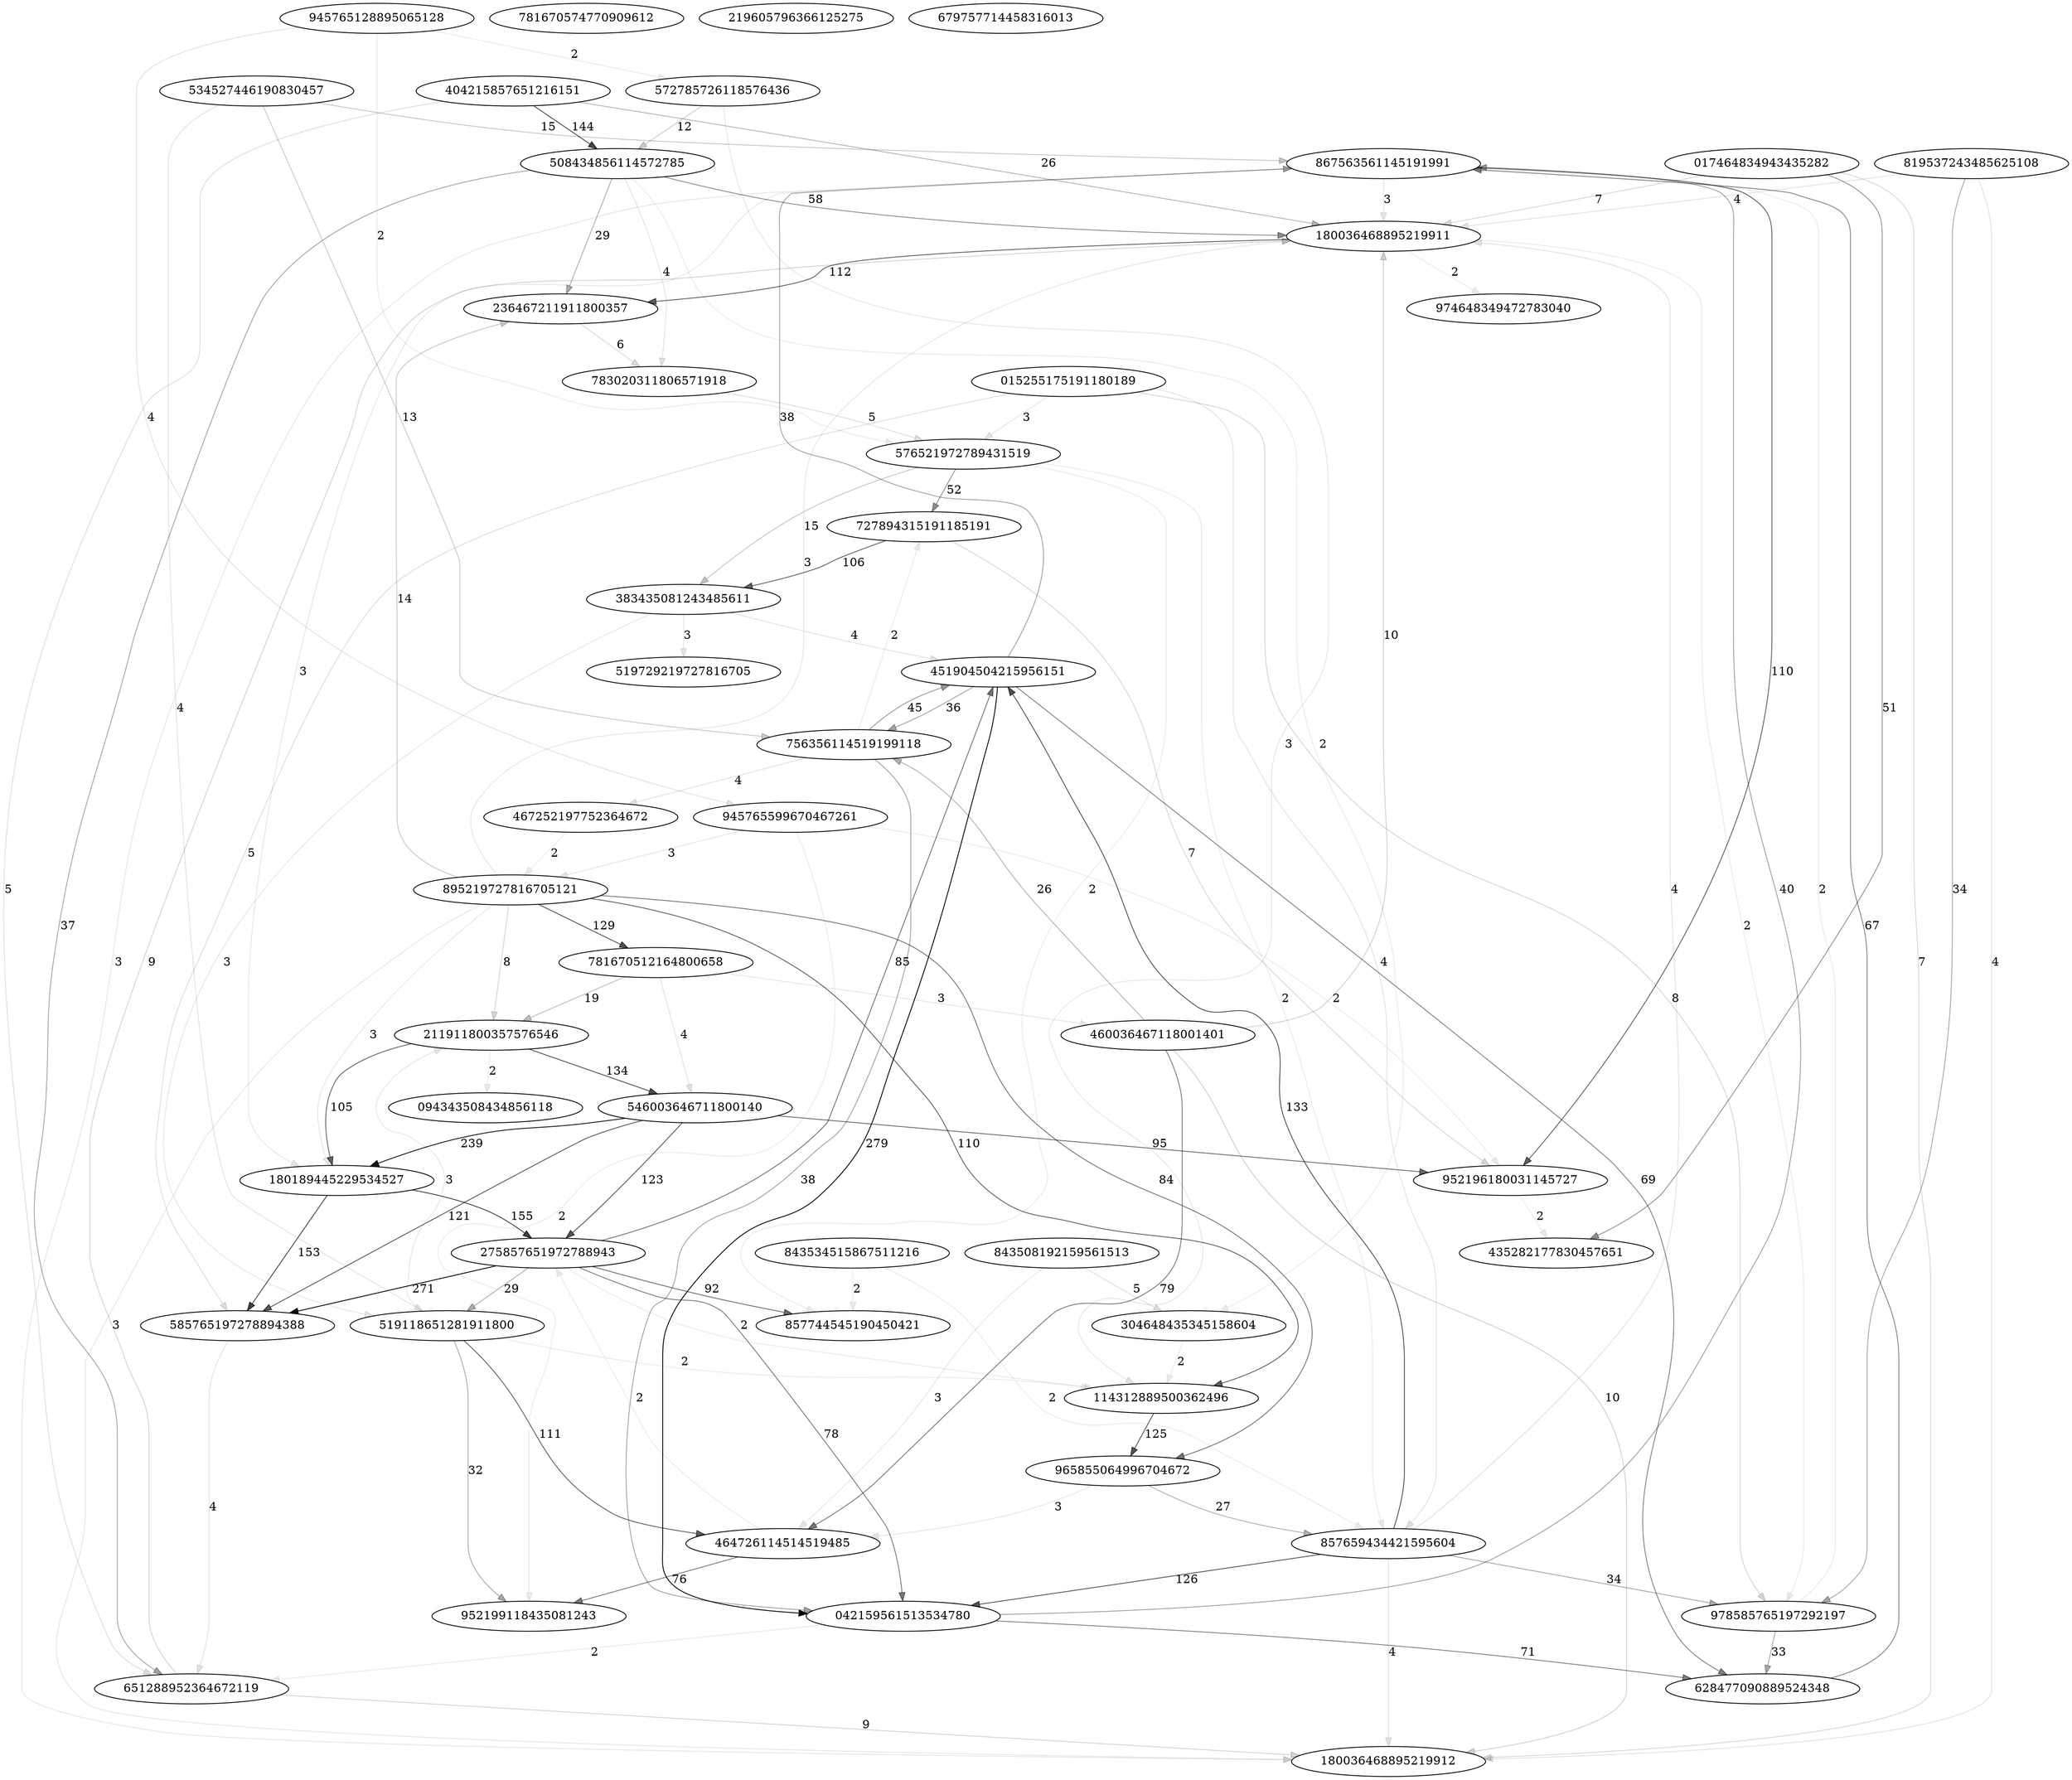 digraph {
	867563561145191991
	781670512164800658
	945765599670467261
	275857651972788943
	304648435345158604
	843534515867511216
	464726114514519485
	585765197278894388
	042159561513534780
	180036468895219911
	783020311806571918
	727894315191185191
	383435081243485611
	781670574770909612
	978585765197292197
	756356114519199118
	017464834943435282
	508434856114572785
	219605796366125275
	572785726118576436
	404215857651216151
	114312889500362496
	094343508434856118
	534527446190830457
	467252197752364672
	451904504215956151
	843508192159561513
	519118651281911800
	236467211911800357
	576521972789431519
	857744545190450421
	015255175191180189
	519729219727816705
	211911800357576546
	952196180031145727
	679757714458316013
	546003646711800140
	895219727816705121
	180189445229534527
	435282177830457651
	945765128895065128
	651288952364672119
	180036468895219912
	857659434421595604
	819537243485625108
	974648349472783040
	460036467118001401
	952199118435081243
	965855064996704672
	628477090889524348
	867563561145191991 -> 180036468895219911 [label=3 color="#0000001a"]
	867563561145191991 -> 952196180031145727 [label=110 color="#000000a0"]
	867563561145191991 -> 180189445229534527 [label=3 color="#0000001a"]
	867563561145191991 -> 180036468895219912 [label=3 color="#0000001a"]
	781670512164800658 -> 211911800357576546 [label=19 color="#00000042"]
	781670512164800658 -> 546003646711800140 [label=4 color="#0000001e"]
	781670512164800658 -> 460036467118001401 [label=3 color="#0000001a"]
	945765599670467261 -> 952196180031145727 [label=2 color="#00000015"]
	945765599670467261 -> 895219727816705121 [label=3 color="#0000001a"]
	945765599670467261 -> 952199118435081243 [label=2 color="#00000015"]
	275857651972788943 -> 585765197278894388 [label=271 color="#000000fb"]
	275857651972788943 -> 042159561513534780 [label=78 color="#00000086"]
	275857651972788943 -> 114312889500362496 [label=2 color="#00000015"]
	275857651972788943 -> 451904504215956151 [label=85 color="#0000008c"]
	275857651972788943 -> 519118651281911800 [label=29 color="#00000052"]
	275857651972788943 -> 857744545190450421 [label=92 color="#00000092"]
	304648435345158604 -> 114312889500362496 [label=2 color="#00000015"]
	843534515867511216 -> 857744545190450421 [label=2 color="#00000015"]
	843534515867511216 -> 857659434421595604 [label=2 color="#00000015"]
	464726114514519485 -> 275857651972788943 [label=2 color="#00000015"]
	464726114514519485 -> 952199118435081243 [label=76 color="#00000085"]
	585765197278894388 -> 651288952364672119 [label=4 color="#0000001e"]
	042159561513534780 -> 867563561145191991 [label=40 color="#00000060"]
	042159561513534780 -> 651288952364672119 [label=2 color="#00000015"]
	042159561513534780 -> 628477090889524348 [label=71 color="#00000080"]
	180036468895219911 -> 978585765197292197 [label=2 color="#00000015"]
	180036468895219911 -> 236467211911800357 [label=112 color="#000000a1"]
	180036468895219911 -> 974648349472783040 [label=2 color="#00000015"]
	783020311806571918 -> 576521972789431519 [label=5 color="#00000022"]
	727894315191185191 -> 383435081243485611 [label=106 color="#0000009d"]
	727894315191185191 -> 952196180031145727 [label=7 color="#00000028"]
	383435081243485611 -> 451904504215956151 [label=4 color="#0000001e"]
	383435081243485611 -> 519118651281911800 [label=3 color="#0000001a"]
	383435081243485611 -> 519729219727816705 [label=3 color="#0000001a"]
	978585765197292197 -> 867563561145191991 [label=2 color="#00000015"]
	978585765197292197 -> 628477090889524348 [label=33 color="#00000057"]
	756356114519199118 -> 042159561513534780 [label=38 color="#0000005e"]
	756356114519199118 -> 727894315191185191 [label=2 color="#00000015"]
	756356114519199118 -> 467252197752364672 [label=4 color="#0000001e"]
	756356114519199118 -> 451904504215956151 [label=45 color="#00000066"]
	017464834943435282 -> 180036468895219911 [label=7 color="#00000028"]
	017464834943435282 -> 435282177830457651 [label=51 color="#0000006d"]
	017464834943435282 -> 180036468895219912 [label=7 color="#00000028"]
	508434856114572785 -> 304648435345158604 [label=2 color="#00000015"]
	508434856114572785 -> 180036468895219911 [label=58 color="#00000074"]
	508434856114572785 -> 783020311806571918 [label=4 color="#0000001e"]
	508434856114572785 -> 236467211911800357 [label=29 color="#00000052"]
	508434856114572785 -> 651288952364672119 [label=37 color="#0000005c"]
	572785726118576436 -> 508434856114572785 [label=12 color="#00000034"]
	572785726118576436 -> 114312889500362496 [label=3 color="#0000001a"]
	404215857651216151 -> 180036468895219911 [label=26 color="#0000004d"]
	404215857651216151 -> 508434856114572785 [label=144 color="#000000b7"]
	404215857651216151 -> 651288952364672119 [label=5 color="#00000022"]
	114312889500362496 -> 965855064996704672 [label=125 color="#000000aa"]
	534527446190830457 -> 867563561145191991 [label=15 color="#0000003b"]
	534527446190830457 -> 756356114519199118 [label=13 color="#00000037"]
	534527446190830457 -> 519118651281911800 [label=4 color="#0000001e"]
	467252197752364672 -> 895219727816705121 [label=2 color="#00000015"]
	451904504215956151 -> 867563561145191991 [label=38 color="#0000005e"]
	451904504215956151 -> 042159561513534780 [label=279 color="#000000ff"]
	451904504215956151 -> 756356114519199118 [label=36 color="#0000005b"]
	451904504215956151 -> 628477090889524348 [label=69 color="#0000007e"]
	843508192159561513 -> 304648435345158604 [label=5 color="#00000022"]
	843508192159561513 -> 464726114514519485 [label=3 color="#0000001a"]
	519118651281911800 -> 464726114514519485 [label=111 color="#000000a0"]
	519118651281911800 -> 114312889500362496 [label=2 color="#00000015"]
	519118651281911800 -> 211911800357576546 [label=3 color="#0000001a"]
	519118651281911800 -> 952199118435081243 [label=32 color="#00000056"]
	236467211911800357 -> 783020311806571918 [label=6 color="#00000025"]
	576521972789431519 -> 727894315191185191 [label=52 color="#0000006e"]
	576521972789431519 -> 383435081243485611 [label=15 color="#0000003b"]
	576521972789431519 -> 857744545190450421 [label=2 color="#00000015"]
	576521972789431519 -> 857659434421595604 [label=2 color="#00000015"]
	015255175191180189 -> 585765197278894388 [label=5 color="#00000022"]
	015255175191180189 -> 978585765197292197 [label=8 color="#0000002b"]
	015255175191180189 -> 576521972789431519 [label=3 color="#0000001a"]
	015255175191180189 -> 857659434421595604 [label=4 color="#0000001e"]
	211911800357576546 -> 094343508434856118 [label=2 color="#00000015"]
	211911800357576546 -> 546003646711800140 [label=134 color="#000000b0"]
	211911800357576546 -> 180189445229534527 [label=105 color="#0000009c"]
	952196180031145727 -> 435282177830457651 [label=2 color="#00000015"]
	546003646711800140 -> 275857651972788943 [label=123 color="#000000a9"]
	546003646711800140 -> 585765197278894388 [label=121 color="#000000a7"]
	546003646711800140 -> 952196180031145727 [label=95 color="#00000094"]
	546003646711800140 -> 180189445229534527 [label=239 color="#000000ec"]
	895219727816705121 -> 781670512164800658 [label=129 color="#000000ad"]
	895219727816705121 -> 180036468895219911 [label=3 color="#0000001a"]
	895219727816705121 -> 114312889500362496 [label=110 color="#000000a0"]
	895219727816705121 -> 236467211911800357 [label=14 color="#00000039"]
	895219727816705121 -> 211911800357576546 [label=8 color="#0000002b"]
	895219727816705121 -> 180189445229534527 [label=3 color="#0000001a"]
	895219727816705121 -> 180036468895219912 [label=3 color="#0000001a"]
	895219727816705121 -> 965855064996704672 [label=84 color="#0000008b"]
	180189445229534527 -> 275857651972788943 [label=155 color="#000000be"]
	180189445229534527 -> 585765197278894388 [label=153 color="#000000bc"]
	945765128895065128 -> 945765599670467261 [label=4 color="#0000001e"]
	945765128895065128 -> 572785726118576436 [label=2 color="#00000015"]
	945765128895065128 -> 576521972789431519 [label=2 color="#00000015"]
	651288952364672119 -> 180036468895219911 [label=9 color="#0000002d"]
	651288952364672119 -> 180036468895219912 [label=9 color="#0000002d"]
	857659434421595604 -> 042159561513534780 [label=126 color="#000000ab"]
	857659434421595604 -> 180036468895219911 [label=4 color="#0000001e"]
	857659434421595604 -> 978585765197292197 [label=34 color="#00000059"]
	857659434421595604 -> 451904504215956151 [label=133 color="#000000b0"]
	857659434421595604 -> 180036468895219912 [label=4 color="#0000001e"]
	819537243485625108 -> 180036468895219911 [label=4 color="#0000001e"]
	819537243485625108 -> 978585765197292197 [label=34 color="#00000059"]
	819537243485625108 -> 180036468895219912 [label=4 color="#0000001e"]
	460036467118001401 -> 464726114514519485 [label=79 color="#00000087"]
	460036467118001401 -> 180036468895219911 [label=10 color="#00000030"]
	460036467118001401 -> 756356114519199118 [label=26 color="#0000004d"]
	460036467118001401 -> 180036468895219912 [label=10 color="#00000030"]
	965855064996704672 -> 464726114514519485 [label=3 color="#0000001a"]
	965855064996704672 -> 857659434421595604 [label=27 color="#0000004f"]
	628477090889524348 -> 867563561145191991 [label=67 color="#0000007c"]
}
